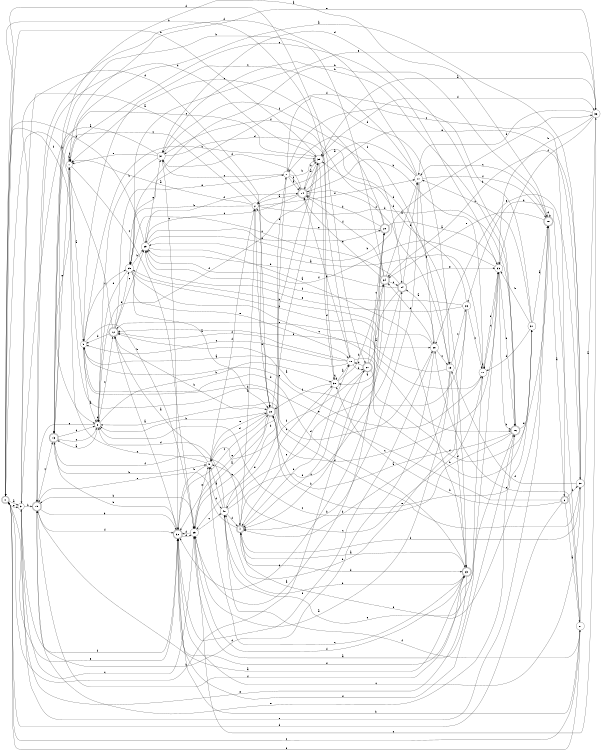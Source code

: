 digraph n33_10 {
__start0 [label="" shape="none"];

rankdir=LR;
size="8,5";

s0 [style="rounded,filled", color="black", fillcolor="white" shape="doublecircle", label="0"];
s1 [style="filled", color="black", fillcolor="white" shape="circle", label="1"];
s2 [style="filled", color="black", fillcolor="white" shape="circle", label="2"];
s3 [style="filled", color="black", fillcolor="white" shape="circle", label="3"];
s4 [style="rounded,filled", color="black", fillcolor="white" shape="doublecircle", label="4"];
s5 [style="filled", color="black", fillcolor="white" shape="circle", label="5"];
s6 [style="rounded,filled", color="black", fillcolor="white" shape="doublecircle", label="6"];
s7 [style="filled", color="black", fillcolor="white" shape="circle", label="7"];
s8 [style="filled", color="black", fillcolor="white" shape="circle", label="8"];
s9 [style="filled", color="black", fillcolor="white" shape="circle", label="9"];
s10 [style="filled", color="black", fillcolor="white" shape="circle", label="10"];
s11 [style="filled", color="black", fillcolor="white" shape="circle", label="11"];
s12 [style="rounded,filled", color="black", fillcolor="white" shape="doublecircle", label="12"];
s13 [style="rounded,filled", color="black", fillcolor="white" shape="doublecircle", label="13"];
s14 [style="rounded,filled", color="black", fillcolor="white" shape="doublecircle", label="14"];
s15 [style="rounded,filled", color="black", fillcolor="white" shape="doublecircle", label="15"];
s16 [style="rounded,filled", color="black", fillcolor="white" shape="doublecircle", label="16"];
s17 [style="filled", color="black", fillcolor="white" shape="circle", label="17"];
s18 [style="rounded,filled", color="black", fillcolor="white" shape="doublecircle", label="18"];
s19 [style="filled", color="black", fillcolor="white" shape="circle", label="19"];
s20 [style="rounded,filled", color="black", fillcolor="white" shape="doublecircle", label="20"];
s21 [style="filled", color="black", fillcolor="white" shape="circle", label="21"];
s22 [style="rounded,filled", color="black", fillcolor="white" shape="doublecircle", label="22"];
s23 [style="rounded,filled", color="black", fillcolor="white" shape="doublecircle", label="23"];
s24 [style="rounded,filled", color="black", fillcolor="white" shape="doublecircle", label="24"];
s25 [style="filled", color="black", fillcolor="white" shape="circle", label="25"];
s26 [style="filled", color="black", fillcolor="white" shape="circle", label="26"];
s27 [style="rounded,filled", color="black", fillcolor="white" shape="doublecircle", label="27"];
s28 [style="filled", color="black", fillcolor="white" shape="circle", label="28"];
s29 [style="filled", color="black", fillcolor="white" shape="circle", label="29"];
s30 [style="filled", color="black", fillcolor="white" shape="circle", label="30"];
s31 [style="filled", color="black", fillcolor="white" shape="circle", label="31"];
s32 [style="rounded,filled", color="black", fillcolor="white" shape="doublecircle", label="32"];
s33 [style="filled", color="black", fillcolor="white" shape="circle", label="33"];
s34 [style="rounded,filled", color="black", fillcolor="white" shape="doublecircle", label="34"];
s35 [style="filled", color="black", fillcolor="white" shape="circle", label="35"];
s36 [style="filled", color="black", fillcolor="white" shape="circle", label="36"];
s37 [style="filled", color="black", fillcolor="white" shape="circle", label="37"];
s38 [style="filled", color="black", fillcolor="white" shape="circle", label="38"];
s39 [style="filled", color="black", fillcolor="white" shape="circle", label="39"];
s40 [style="filled", color="black", fillcolor="white" shape="circle", label="40"];
s0 -> s3 [label="a"];
s0 -> s27 [label="b"];
s0 -> s21 [label="c"];
s0 -> s27 [label="d"];
s0 -> s3 [label="e"];
s0 -> s8 [label="f"];
s1 -> s5 [label="a"];
s1 -> s1 [label="b"];
s1 -> s25 [label="c"];
s1 -> s28 [label="d"];
s1 -> s36 [label="e"];
s1 -> s1 [label="f"];
s2 -> s1 [label="a"];
s2 -> s39 [label="b"];
s2 -> s13 [label="c"];
s2 -> s16 [label="d"];
s2 -> s22 [label="e"];
s2 -> s17 [label="f"];
s3 -> s22 [label="a"];
s3 -> s15 [label="b"];
s3 -> s25 [label="c"];
s3 -> s22 [label="d"];
s3 -> s18 [label="e"];
s3 -> s32 [label="f"];
s4 -> s2 [label="a"];
s4 -> s10 [label="b"];
s4 -> s38 [label="c"];
s4 -> s23 [label="d"];
s4 -> s15 [label="e"];
s4 -> s30 [label="f"];
s5 -> s8 [label="a"];
s5 -> s25 [label="b"];
s5 -> s35 [label="c"];
s5 -> s23 [label="d"];
s5 -> s11 [label="e"];
s5 -> s39 [label="f"];
s6 -> s21 [label="a"];
s6 -> s38 [label="b"];
s6 -> s7 [label="c"];
s6 -> s0 [label="d"];
s6 -> s5 [label="e"];
s6 -> s30 [label="f"];
s7 -> s14 [label="a"];
s7 -> s35 [label="b"];
s7 -> s37 [label="c"];
s7 -> s19 [label="d"];
s7 -> s32 [label="e"];
s7 -> s14 [label="f"];
s8 -> s13 [label="a"];
s8 -> s38 [label="b"];
s8 -> s12 [label="c"];
s8 -> s8 [label="d"];
s8 -> s15 [label="e"];
s8 -> s35 [label="f"];
s9 -> s12 [label="a"];
s9 -> s32 [label="b"];
s9 -> s1 [label="c"];
s9 -> s40 [label="d"];
s9 -> s22 [label="e"];
s9 -> s2 [label="f"];
s10 -> s5 [label="a"];
s10 -> s27 [label="b"];
s10 -> s5 [label="c"];
s10 -> s18 [label="d"];
s10 -> s14 [label="e"];
s10 -> s12 [label="f"];
s11 -> s29 [label="a"];
s11 -> s14 [label="b"];
s11 -> s9 [label="c"];
s11 -> s11 [label="d"];
s11 -> s33 [label="e"];
s11 -> s12 [label="f"];
s12 -> s0 [label="a"];
s12 -> s22 [label="b"];
s12 -> s29 [label="c"];
s12 -> s5 [label="d"];
s12 -> s7 [label="e"];
s12 -> s39 [label="f"];
s13 -> s18 [label="a"];
s13 -> s9 [label="b"];
s13 -> s8 [label="c"];
s13 -> s8 [label="d"];
s13 -> s1 [label="e"];
s13 -> s4 [label="f"];
s14 -> s2 [label="a"];
s14 -> s35 [label="b"];
s14 -> s29 [label="c"];
s14 -> s37 [label="d"];
s14 -> s30 [label="e"];
s14 -> s19 [label="f"];
s15 -> s23 [label="a"];
s15 -> s32 [label="b"];
s15 -> s13 [label="c"];
s15 -> s35 [label="d"];
s15 -> s16 [label="e"];
s15 -> s32 [label="f"];
s16 -> s22 [label="a"];
s16 -> s37 [label="b"];
s16 -> s8 [label="c"];
s16 -> s37 [label="d"];
s16 -> s31 [label="e"];
s16 -> s32 [label="f"];
s17 -> s2 [label="a"];
s17 -> s4 [label="b"];
s17 -> s5 [label="c"];
s17 -> s15 [label="d"];
s17 -> s28 [label="e"];
s17 -> s18 [label="f"];
s18 -> s6 [label="a"];
s18 -> s39 [label="b"];
s18 -> s17 [label="c"];
s18 -> s18 [label="d"];
s18 -> s34 [label="e"];
s18 -> s4 [label="f"];
s19 -> s25 [label="a"];
s19 -> s4 [label="b"];
s19 -> s26 [label="c"];
s19 -> s23 [label="d"];
s19 -> s12 [label="e"];
s19 -> s7 [label="f"];
s20 -> s33 [label="a"];
s20 -> s4 [label="b"];
s20 -> s1 [label="c"];
s20 -> s14 [label="d"];
s20 -> s2 [label="e"];
s20 -> s37 [label="f"];
s21 -> s36 [label="a"];
s21 -> s32 [label="b"];
s21 -> s28 [label="c"];
s21 -> s26 [label="d"];
s21 -> s0 [label="e"];
s21 -> s40 [label="f"];
s22 -> s25 [label="a"];
s22 -> s8 [label="b"];
s22 -> s33 [label="c"];
s22 -> s9 [label="d"];
s22 -> s25 [label="e"];
s22 -> s7 [label="f"];
s23 -> s4 [label="a"];
s23 -> s40 [label="b"];
s23 -> s9 [label="c"];
s23 -> s35 [label="d"];
s23 -> s3 [label="e"];
s23 -> s15 [label="f"];
s24 -> s38 [label="a"];
s24 -> s29 [label="b"];
s24 -> s39 [label="c"];
s24 -> s40 [label="d"];
s24 -> s33 [label="e"];
s24 -> s17 [label="f"];
s25 -> s20 [label="a"];
s25 -> s15 [label="b"];
s25 -> s40 [label="c"];
s25 -> s32 [label="d"];
s25 -> s9 [label="e"];
s25 -> s23 [label="f"];
s26 -> s12 [label="a"];
s26 -> s40 [label="b"];
s26 -> s11 [label="c"];
s26 -> s35 [label="d"];
s26 -> s29 [label="e"];
s26 -> s29 [label="f"];
s27 -> s34 [label="a"];
s27 -> s31 [label="b"];
s27 -> s20 [label="c"];
s27 -> s10 [label="d"];
s27 -> s4 [label="e"];
s27 -> s9 [label="f"];
s28 -> s24 [label="a"];
s28 -> s39 [label="b"];
s28 -> s19 [label="c"];
s28 -> s15 [label="d"];
s28 -> s34 [label="e"];
s28 -> s32 [label="f"];
s29 -> s23 [label="a"];
s29 -> s36 [label="b"];
s29 -> s0 [label="c"];
s29 -> s20 [label="d"];
s29 -> s37 [label="e"];
s29 -> s14 [label="f"];
s30 -> s1 [label="a"];
s30 -> s34 [label="b"];
s30 -> s32 [label="c"];
s30 -> s8 [label="d"];
s30 -> s28 [label="e"];
s30 -> s19 [label="f"];
s31 -> s18 [label="a"];
s31 -> s33 [label="b"];
s31 -> s17 [label="c"];
s31 -> s11 [label="d"];
s31 -> s22 [label="e"];
s31 -> s39 [label="f"];
s32 -> s12 [label="a"];
s32 -> s13 [label="b"];
s32 -> s22 [label="c"];
s32 -> s25 [label="d"];
s32 -> s0 [label="e"];
s32 -> s11 [label="f"];
s33 -> s25 [label="a"];
s33 -> s16 [label="b"];
s33 -> s11 [label="c"];
s33 -> s16 [label="d"];
s33 -> s1 [label="e"];
s33 -> s29 [label="f"];
s34 -> s17 [label="a"];
s34 -> s13 [label="b"];
s34 -> s24 [label="c"];
s34 -> s32 [label="d"];
s34 -> s14 [label="e"];
s34 -> s14 [label="f"];
s35 -> s14 [label="a"];
s35 -> s0 [label="b"];
s35 -> s13 [label="c"];
s35 -> s38 [label="d"];
s35 -> s25 [label="e"];
s35 -> s36 [label="f"];
s36 -> s35 [label="a"];
s36 -> s33 [label="b"];
s36 -> s25 [label="c"];
s36 -> s17 [label="d"];
s36 -> s39 [label="e"];
s36 -> s33 [label="f"];
s37 -> s3 [label="a"];
s37 -> s8 [label="b"];
s37 -> s32 [label="c"];
s37 -> s10 [label="d"];
s37 -> s1 [label="e"];
s37 -> s24 [label="f"];
s38 -> s10 [label="a"];
s38 -> s0 [label="b"];
s38 -> s38 [label="c"];
s38 -> s34 [label="d"];
s38 -> s4 [label="e"];
s38 -> s22 [label="f"];
s39 -> s22 [label="a"];
s39 -> s29 [label="b"];
s39 -> s16 [label="c"];
s39 -> s8 [label="d"];
s39 -> s10 [label="e"];
s39 -> s28 [label="f"];
s40 -> s9 [label="a"];
s40 -> s35 [label="b"];
s40 -> s24 [label="c"];
s40 -> s8 [label="d"];
s40 -> s16 [label="e"];
s40 -> s4 [label="f"];

}